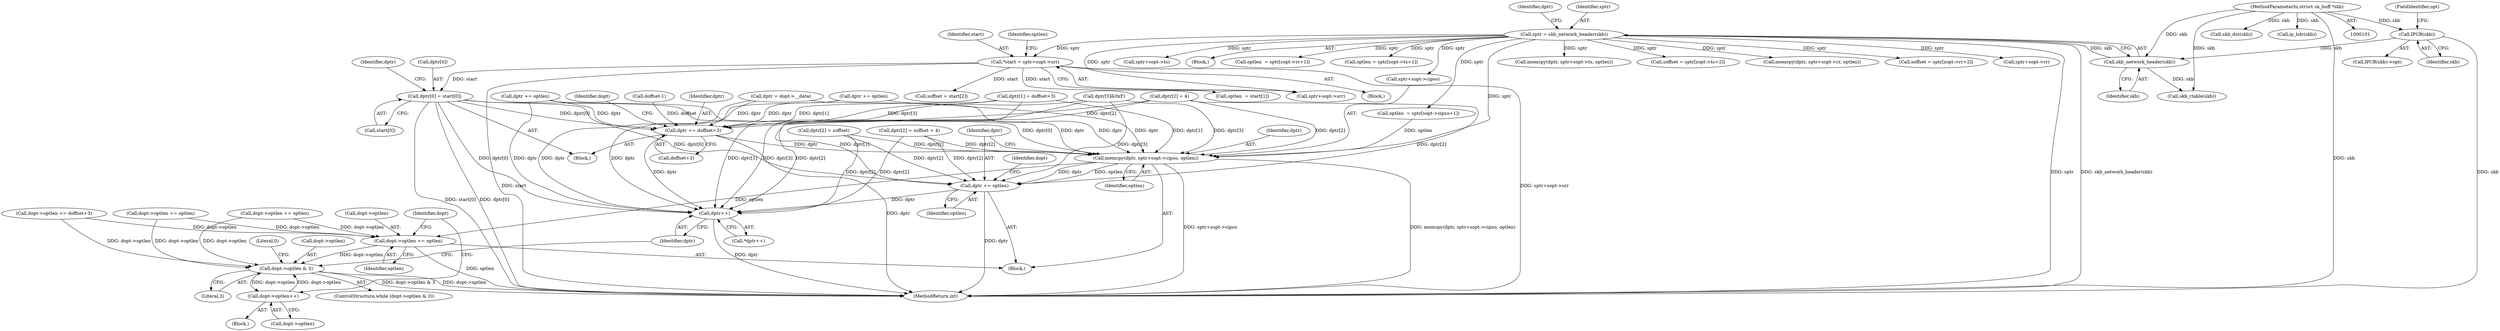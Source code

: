 digraph "0_linux_f6d8bd051c391c1c0458a30b2a7abcd939329259_16@array" {
"1000506" [label="(Call,dptr[0] = start[0])"];
"1000387" [label="(Call,*start = sptr+sopt->srr)"];
"1000132" [label="(Call,sptr = skb_network_header(skb))"];
"1000134" [label="(Call,skb_network_header(skb))"];
"1000121" [label="(Call,IPCB(skb))"];
"1000103" [label="(MethodParameterIn,struct sk_buff *skb)"];
"1000525" [label="(Call,dptr += doffset+3)"];
"1000578" [label="(Call,memcpy(dptr, sptr+sopt->cipso, optlen))"];
"1000586" [label="(Call,dptr += optlen)"];
"1000603" [label="(Call,dptr++)"];
"1000589" [label="(Call,dopt->optlen += optlen)"];
"1000595" [label="(Call,dopt->optlen & 3)"];
"1000606" [label="(Call,dopt->optlen++)"];
"1000389" [label="(Call,sptr+sopt->srr)"];
"1000261" [label="(Call,sptr+sopt->ts)"];
"1000123" [label="(FieldIdentifier,opt)"];
"1000604" [label="(Identifier,dptr)"];
"1000310" [label="(Call,dptr[3]&0xF)"];
"1000590" [label="(Call,dopt->optlen)"];
"1000506" [label="(Call,dptr[0] = start[0])"];
"1000612" [label="(MethodReturn,int)"];
"1000600" [label="(Block,)"];
"1000137" [label="(Identifier,dptr)"];
"1000103" [label="(MethodParameterIn,struct sk_buff *skb)"];
"1000104" [label="(Block,)"];
"1000221" [label="(Call,dopt->optlen += optlen)"];
"1000602" [label="(Call,*dptr++)"];
"1000532" [label="(Identifier,dopt)"];
"1000611" [label="(Literal,0)"];
"1000599" [label="(Literal,3)"];
"1000580" [label="(Call,sptr+sopt->cipso)"];
"1000120" [label="(Call,IPCB(skb)->opt)"];
"1000152" [label="(Call,optlen  = sptr[sopt->rr+1])"];
"1000587" [label="(Identifier,dptr)"];
"1000596" [label="(Call,dopt->optlen)"];
"1000368" [label="(Call,dptr[2] = soffset)"];
"1000136" [label="(Call,dptr = dopt->__data)"];
"1000231" [label="(Call,optlen = sptr[sopt->ts+1])"];
"1000121" [label="(Call,IPCB(skb))"];
"1000132" [label="(Call,sptr = skb_network_header(skb))"];
"1000594" [label="(ControlStructure,while (dopt->optlen & 3))"];
"1000589" [label="(Call,dopt->optlen += optlen)"];
"1000559" [label="(Call,optlen  = sptr[sopt->cipso+1])"];
"1000376" [label="(Call,dopt->optlen += optlen)"];
"1000540" [label="(Call,dopt->optlen += doffset+3)"];
"1000385" [label="(Block,)"];
"1000134" [label="(Call,skb_network_header(skb))"];
"1000578" [label="(Call,memcpy(dptr, sptr+sopt->cipso, optlen))"];
"1000520" [label="(Call,dptr[2] = 4)"];
"1000206" [label="(Call,dptr[2] = soffset + 4)"];
"1000259" [label="(Call,memcpy(dptr, sptr+sopt->ts, optlen))"];
"1000135" [label="(Identifier,skb)"];
"1000593" [label="(Identifier,optlen)"];
"1000490" [label="(Block,)"];
"1000240" [label="(Call,soffset = sptr[sopt->ts+2])"];
"1000525" [label="(Call,dptr += doffset+3)"];
"1000354" [label="(Call,skb_dst(skb))"];
"1000527" [label="(Call,doffset+3)"];
"1000400" [label="(Call,soffset = start[2])"];
"1000122" [label="(Identifier,skb)"];
"1000133" [label="(Identifier,sptr)"];
"1000495" [label="(Call,doffset-1)"];
"1000388" [label="(Identifier,start)"];
"1000513" [label="(Call,dptr[1] = doffset+3)"];
"1000218" [label="(Call,dptr += optlen)"];
"1000591" [label="(Identifier,dopt)"];
"1000526" [label="(Identifier,dptr)"];
"1000588" [label="(Identifier,optlen)"];
"1000507" [label="(Call,dptr[0])"];
"1000586" [label="(Call,dptr += optlen)"];
"1000144" [label="(Call,skb_rtable(skb))"];
"1000606" [label="(Call,dopt->optlen++)"];
"1000180" [label="(Call,memcpy(dptr, sptr+sopt->rr, optlen))"];
"1000597" [label="(Identifier,dopt)"];
"1000603" [label="(Call,dptr++)"];
"1000579" [label="(Identifier,dptr)"];
"1000396" [label="(Identifier,optlen)"];
"1000607" [label="(Call,dopt->optlen)"];
"1000515" [label="(Identifier,dptr)"];
"1000387" [label="(Call,*start = sptr+sopt->srr)"];
"1000510" [label="(Call,start[0])"];
"1000373" [label="(Call,dptr += optlen)"];
"1000472" [label="(Call,ip_hdr(skb))"];
"1000161" [label="(Call,soffset = sptr[sopt->rr+2])"];
"1000558" [label="(Block,)"];
"1000585" [label="(Identifier,optlen)"];
"1000595" [label="(Call,dopt->optlen & 3)"];
"1000182" [label="(Call,sptr+sopt->rr)"];
"1000395" [label="(Call,optlen  = start[1])"];
"1000506" -> "1000490"  [label="AST: "];
"1000506" -> "1000510"  [label="CFG: "];
"1000507" -> "1000506"  [label="AST: "];
"1000510" -> "1000506"  [label="AST: "];
"1000515" -> "1000506"  [label="CFG: "];
"1000506" -> "1000612"  [label="DDG: dptr[0]"];
"1000506" -> "1000612"  [label="DDG: start[0]"];
"1000387" -> "1000506"  [label="DDG: start"];
"1000506" -> "1000525"  [label="DDG: dptr[0]"];
"1000506" -> "1000578"  [label="DDG: dptr[0]"];
"1000506" -> "1000586"  [label="DDG: dptr[0]"];
"1000506" -> "1000603"  [label="DDG: dptr[0]"];
"1000387" -> "1000385"  [label="AST: "];
"1000387" -> "1000389"  [label="CFG: "];
"1000388" -> "1000387"  [label="AST: "];
"1000389" -> "1000387"  [label="AST: "];
"1000396" -> "1000387"  [label="CFG: "];
"1000387" -> "1000612"  [label="DDG: sptr+sopt->srr"];
"1000387" -> "1000612"  [label="DDG: start"];
"1000132" -> "1000387"  [label="DDG: sptr"];
"1000387" -> "1000395"  [label="DDG: start"];
"1000387" -> "1000400"  [label="DDG: start"];
"1000132" -> "1000104"  [label="AST: "];
"1000132" -> "1000134"  [label="CFG: "];
"1000133" -> "1000132"  [label="AST: "];
"1000134" -> "1000132"  [label="AST: "];
"1000137" -> "1000132"  [label="CFG: "];
"1000132" -> "1000612"  [label="DDG: skb_network_header(skb)"];
"1000132" -> "1000612"  [label="DDG: sptr"];
"1000134" -> "1000132"  [label="DDG: skb"];
"1000132" -> "1000152"  [label="DDG: sptr"];
"1000132" -> "1000161"  [label="DDG: sptr"];
"1000132" -> "1000180"  [label="DDG: sptr"];
"1000132" -> "1000182"  [label="DDG: sptr"];
"1000132" -> "1000231"  [label="DDG: sptr"];
"1000132" -> "1000240"  [label="DDG: sptr"];
"1000132" -> "1000259"  [label="DDG: sptr"];
"1000132" -> "1000261"  [label="DDG: sptr"];
"1000132" -> "1000389"  [label="DDG: sptr"];
"1000132" -> "1000559"  [label="DDG: sptr"];
"1000132" -> "1000578"  [label="DDG: sptr"];
"1000132" -> "1000580"  [label="DDG: sptr"];
"1000134" -> "1000135"  [label="CFG: "];
"1000135" -> "1000134"  [label="AST: "];
"1000121" -> "1000134"  [label="DDG: skb"];
"1000103" -> "1000134"  [label="DDG: skb"];
"1000134" -> "1000144"  [label="DDG: skb"];
"1000121" -> "1000120"  [label="AST: "];
"1000121" -> "1000122"  [label="CFG: "];
"1000122" -> "1000121"  [label="AST: "];
"1000123" -> "1000121"  [label="CFG: "];
"1000121" -> "1000612"  [label="DDG: skb"];
"1000103" -> "1000121"  [label="DDG: skb"];
"1000103" -> "1000101"  [label="AST: "];
"1000103" -> "1000612"  [label="DDG: skb"];
"1000103" -> "1000144"  [label="DDG: skb"];
"1000103" -> "1000354"  [label="DDG: skb"];
"1000103" -> "1000472"  [label="DDG: skb"];
"1000525" -> "1000490"  [label="AST: "];
"1000525" -> "1000527"  [label="CFG: "];
"1000526" -> "1000525"  [label="AST: "];
"1000527" -> "1000525"  [label="AST: "];
"1000532" -> "1000525"  [label="CFG: "];
"1000525" -> "1000612"  [label="DDG: dptr"];
"1000495" -> "1000525"  [label="DDG: doffset"];
"1000513" -> "1000525"  [label="DDG: dptr[1]"];
"1000218" -> "1000525"  [label="DDG: dptr"];
"1000310" -> "1000525"  [label="DDG: dptr[3]"];
"1000520" -> "1000525"  [label="DDG: dptr[2]"];
"1000373" -> "1000525"  [label="DDG: dptr"];
"1000136" -> "1000525"  [label="DDG: dptr"];
"1000525" -> "1000578"  [label="DDG: dptr"];
"1000525" -> "1000603"  [label="DDG: dptr"];
"1000578" -> "1000558"  [label="AST: "];
"1000578" -> "1000585"  [label="CFG: "];
"1000579" -> "1000578"  [label="AST: "];
"1000580" -> "1000578"  [label="AST: "];
"1000585" -> "1000578"  [label="AST: "];
"1000587" -> "1000578"  [label="CFG: "];
"1000578" -> "1000612"  [label="DDG: sptr+sopt->cipso"];
"1000578" -> "1000612"  [label="DDG: memcpy(dptr, sptr+sopt->cipso, optlen)"];
"1000368" -> "1000578"  [label="DDG: dptr[2]"];
"1000513" -> "1000578"  [label="DDG: dptr[1]"];
"1000218" -> "1000578"  [label="DDG: dptr"];
"1000310" -> "1000578"  [label="DDG: dptr[3]"];
"1000206" -> "1000578"  [label="DDG: dptr[2]"];
"1000520" -> "1000578"  [label="DDG: dptr[2]"];
"1000373" -> "1000578"  [label="DDG: dptr"];
"1000136" -> "1000578"  [label="DDG: dptr"];
"1000559" -> "1000578"  [label="DDG: optlen"];
"1000578" -> "1000586"  [label="DDG: optlen"];
"1000578" -> "1000586"  [label="DDG: dptr"];
"1000578" -> "1000589"  [label="DDG: optlen"];
"1000586" -> "1000558"  [label="AST: "];
"1000586" -> "1000588"  [label="CFG: "];
"1000587" -> "1000586"  [label="AST: "];
"1000588" -> "1000586"  [label="AST: "];
"1000591" -> "1000586"  [label="CFG: "];
"1000586" -> "1000612"  [label="DDG: dptr"];
"1000513" -> "1000586"  [label="DDG: dptr[1]"];
"1000310" -> "1000586"  [label="DDG: dptr[3]"];
"1000206" -> "1000586"  [label="DDG: dptr[2]"];
"1000520" -> "1000586"  [label="DDG: dptr[2]"];
"1000368" -> "1000586"  [label="DDG: dptr[2]"];
"1000586" -> "1000603"  [label="DDG: dptr"];
"1000603" -> "1000602"  [label="AST: "];
"1000603" -> "1000604"  [label="CFG: "];
"1000604" -> "1000603"  [label="AST: "];
"1000602" -> "1000603"  [label="CFG: "];
"1000603" -> "1000612"  [label="DDG: dptr"];
"1000368" -> "1000603"  [label="DDG: dptr[2]"];
"1000513" -> "1000603"  [label="DDG: dptr[1]"];
"1000218" -> "1000603"  [label="DDG: dptr"];
"1000310" -> "1000603"  [label="DDG: dptr[3]"];
"1000206" -> "1000603"  [label="DDG: dptr[2]"];
"1000520" -> "1000603"  [label="DDG: dptr[2]"];
"1000373" -> "1000603"  [label="DDG: dptr"];
"1000136" -> "1000603"  [label="DDG: dptr"];
"1000589" -> "1000558"  [label="AST: "];
"1000589" -> "1000593"  [label="CFG: "];
"1000590" -> "1000589"  [label="AST: "];
"1000593" -> "1000589"  [label="AST: "];
"1000597" -> "1000589"  [label="CFG: "];
"1000589" -> "1000612"  [label="DDG: optlen"];
"1000376" -> "1000589"  [label="DDG: dopt->optlen"];
"1000221" -> "1000589"  [label="DDG: dopt->optlen"];
"1000540" -> "1000589"  [label="DDG: dopt->optlen"];
"1000589" -> "1000595"  [label="DDG: dopt->optlen"];
"1000595" -> "1000594"  [label="AST: "];
"1000595" -> "1000599"  [label="CFG: "];
"1000596" -> "1000595"  [label="AST: "];
"1000599" -> "1000595"  [label="AST: "];
"1000604" -> "1000595"  [label="CFG: "];
"1000611" -> "1000595"  [label="CFG: "];
"1000595" -> "1000612"  [label="DDG: dopt->optlen & 3"];
"1000595" -> "1000612"  [label="DDG: dopt->optlen"];
"1000606" -> "1000595"  [label="DDG: dopt->optlen"];
"1000376" -> "1000595"  [label="DDG: dopt->optlen"];
"1000221" -> "1000595"  [label="DDG: dopt->optlen"];
"1000540" -> "1000595"  [label="DDG: dopt->optlen"];
"1000595" -> "1000606"  [label="DDG: dopt->optlen"];
"1000606" -> "1000600"  [label="AST: "];
"1000606" -> "1000607"  [label="CFG: "];
"1000607" -> "1000606"  [label="AST: "];
"1000597" -> "1000606"  [label="CFG: "];
}
